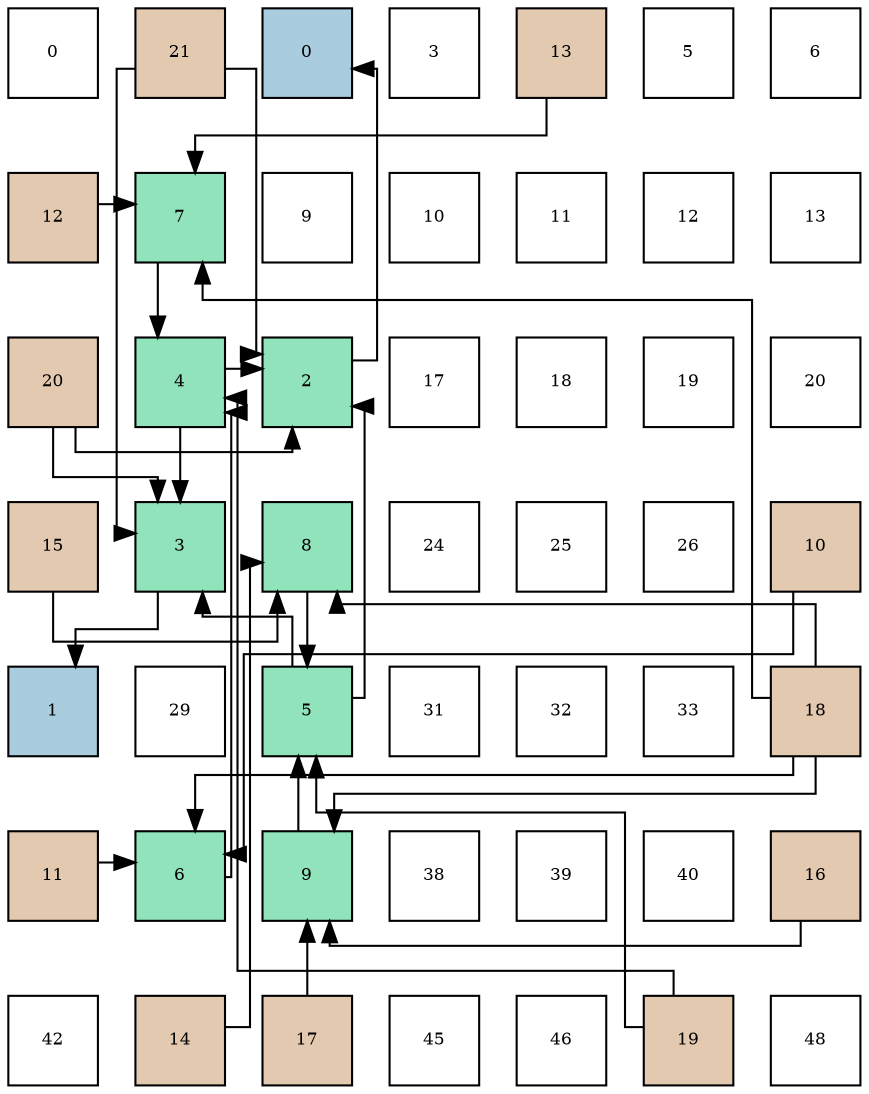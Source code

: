 digraph layout{
 rankdir=TB;
 splines=ortho;
 node [style=filled shape=square fixedsize=true width=0.6];
0[label="0", fontsize=8, fillcolor="#ffffff"];
1[label="21", fontsize=8, fillcolor="#e3c9af"];
2[label="0", fontsize=8, fillcolor="#a9ccde"];
3[label="3", fontsize=8, fillcolor="#ffffff"];
4[label="13", fontsize=8, fillcolor="#e3c9af"];
5[label="5", fontsize=8, fillcolor="#ffffff"];
6[label="6", fontsize=8, fillcolor="#ffffff"];
7[label="12", fontsize=8, fillcolor="#e3c9af"];
8[label="7", fontsize=8, fillcolor="#91e3bb"];
9[label="9", fontsize=8, fillcolor="#ffffff"];
10[label="10", fontsize=8, fillcolor="#ffffff"];
11[label="11", fontsize=8, fillcolor="#ffffff"];
12[label="12", fontsize=8, fillcolor="#ffffff"];
13[label="13", fontsize=8, fillcolor="#ffffff"];
14[label="20", fontsize=8, fillcolor="#e3c9af"];
15[label="4", fontsize=8, fillcolor="#91e3bb"];
16[label="2", fontsize=8, fillcolor="#91e3bb"];
17[label="17", fontsize=8, fillcolor="#ffffff"];
18[label="18", fontsize=8, fillcolor="#ffffff"];
19[label="19", fontsize=8, fillcolor="#ffffff"];
20[label="20", fontsize=8, fillcolor="#ffffff"];
21[label="15", fontsize=8, fillcolor="#e3c9af"];
22[label="3", fontsize=8, fillcolor="#91e3bb"];
23[label="8", fontsize=8, fillcolor="#91e3bb"];
24[label="24", fontsize=8, fillcolor="#ffffff"];
25[label="25", fontsize=8, fillcolor="#ffffff"];
26[label="26", fontsize=8, fillcolor="#ffffff"];
27[label="10", fontsize=8, fillcolor="#e3c9af"];
28[label="1", fontsize=8, fillcolor="#a9ccde"];
29[label="29", fontsize=8, fillcolor="#ffffff"];
30[label="5", fontsize=8, fillcolor="#91e3bb"];
31[label="31", fontsize=8, fillcolor="#ffffff"];
32[label="32", fontsize=8, fillcolor="#ffffff"];
33[label="33", fontsize=8, fillcolor="#ffffff"];
34[label="18", fontsize=8, fillcolor="#e3c9af"];
35[label="11", fontsize=8, fillcolor="#e3c9af"];
36[label="6", fontsize=8, fillcolor="#91e3bb"];
37[label="9", fontsize=8, fillcolor="#91e3bb"];
38[label="38", fontsize=8, fillcolor="#ffffff"];
39[label="39", fontsize=8, fillcolor="#ffffff"];
40[label="40", fontsize=8, fillcolor="#ffffff"];
41[label="16", fontsize=8, fillcolor="#e3c9af"];
42[label="42", fontsize=8, fillcolor="#ffffff"];
43[label="14", fontsize=8, fillcolor="#e3c9af"];
44[label="17", fontsize=8, fillcolor="#e3c9af"];
45[label="45", fontsize=8, fillcolor="#ffffff"];
46[label="46", fontsize=8, fillcolor="#ffffff"];
47[label="19", fontsize=8, fillcolor="#e3c9af"];
48[label="48", fontsize=8, fillcolor="#ffffff"];
edge [constraint=false, style=vis];16 -> 2;
22 -> 28;
15 -> 16;
15 -> 22;
30 -> 16;
30 -> 22;
36 -> 15;
8 -> 15;
23 -> 30;
37 -> 30;
27 -> 36;
35 -> 36;
7 -> 8;
4 -> 8;
43 -> 23;
21 -> 23;
41 -> 37;
44 -> 37;
34 -> 36;
34 -> 8;
34 -> 23;
34 -> 37;
47 -> 15;
47 -> 30;
14 -> 16;
14 -> 22;
1 -> 16;
1 -> 22;
edge [constraint=true, style=invis];
0 -> 7 -> 14 -> 21 -> 28 -> 35 -> 42;
1 -> 8 -> 15 -> 22 -> 29 -> 36 -> 43;
2 -> 9 -> 16 -> 23 -> 30 -> 37 -> 44;
3 -> 10 -> 17 -> 24 -> 31 -> 38 -> 45;
4 -> 11 -> 18 -> 25 -> 32 -> 39 -> 46;
5 -> 12 -> 19 -> 26 -> 33 -> 40 -> 47;
6 -> 13 -> 20 -> 27 -> 34 -> 41 -> 48;
rank = same {0 -> 1 -> 2 -> 3 -> 4 -> 5 -> 6};
rank = same {7 -> 8 -> 9 -> 10 -> 11 -> 12 -> 13};
rank = same {14 -> 15 -> 16 -> 17 -> 18 -> 19 -> 20};
rank = same {21 -> 22 -> 23 -> 24 -> 25 -> 26 -> 27};
rank = same {28 -> 29 -> 30 -> 31 -> 32 -> 33 -> 34};
rank = same {35 -> 36 -> 37 -> 38 -> 39 -> 40 -> 41};
rank = same {42 -> 43 -> 44 -> 45 -> 46 -> 47 -> 48};
}